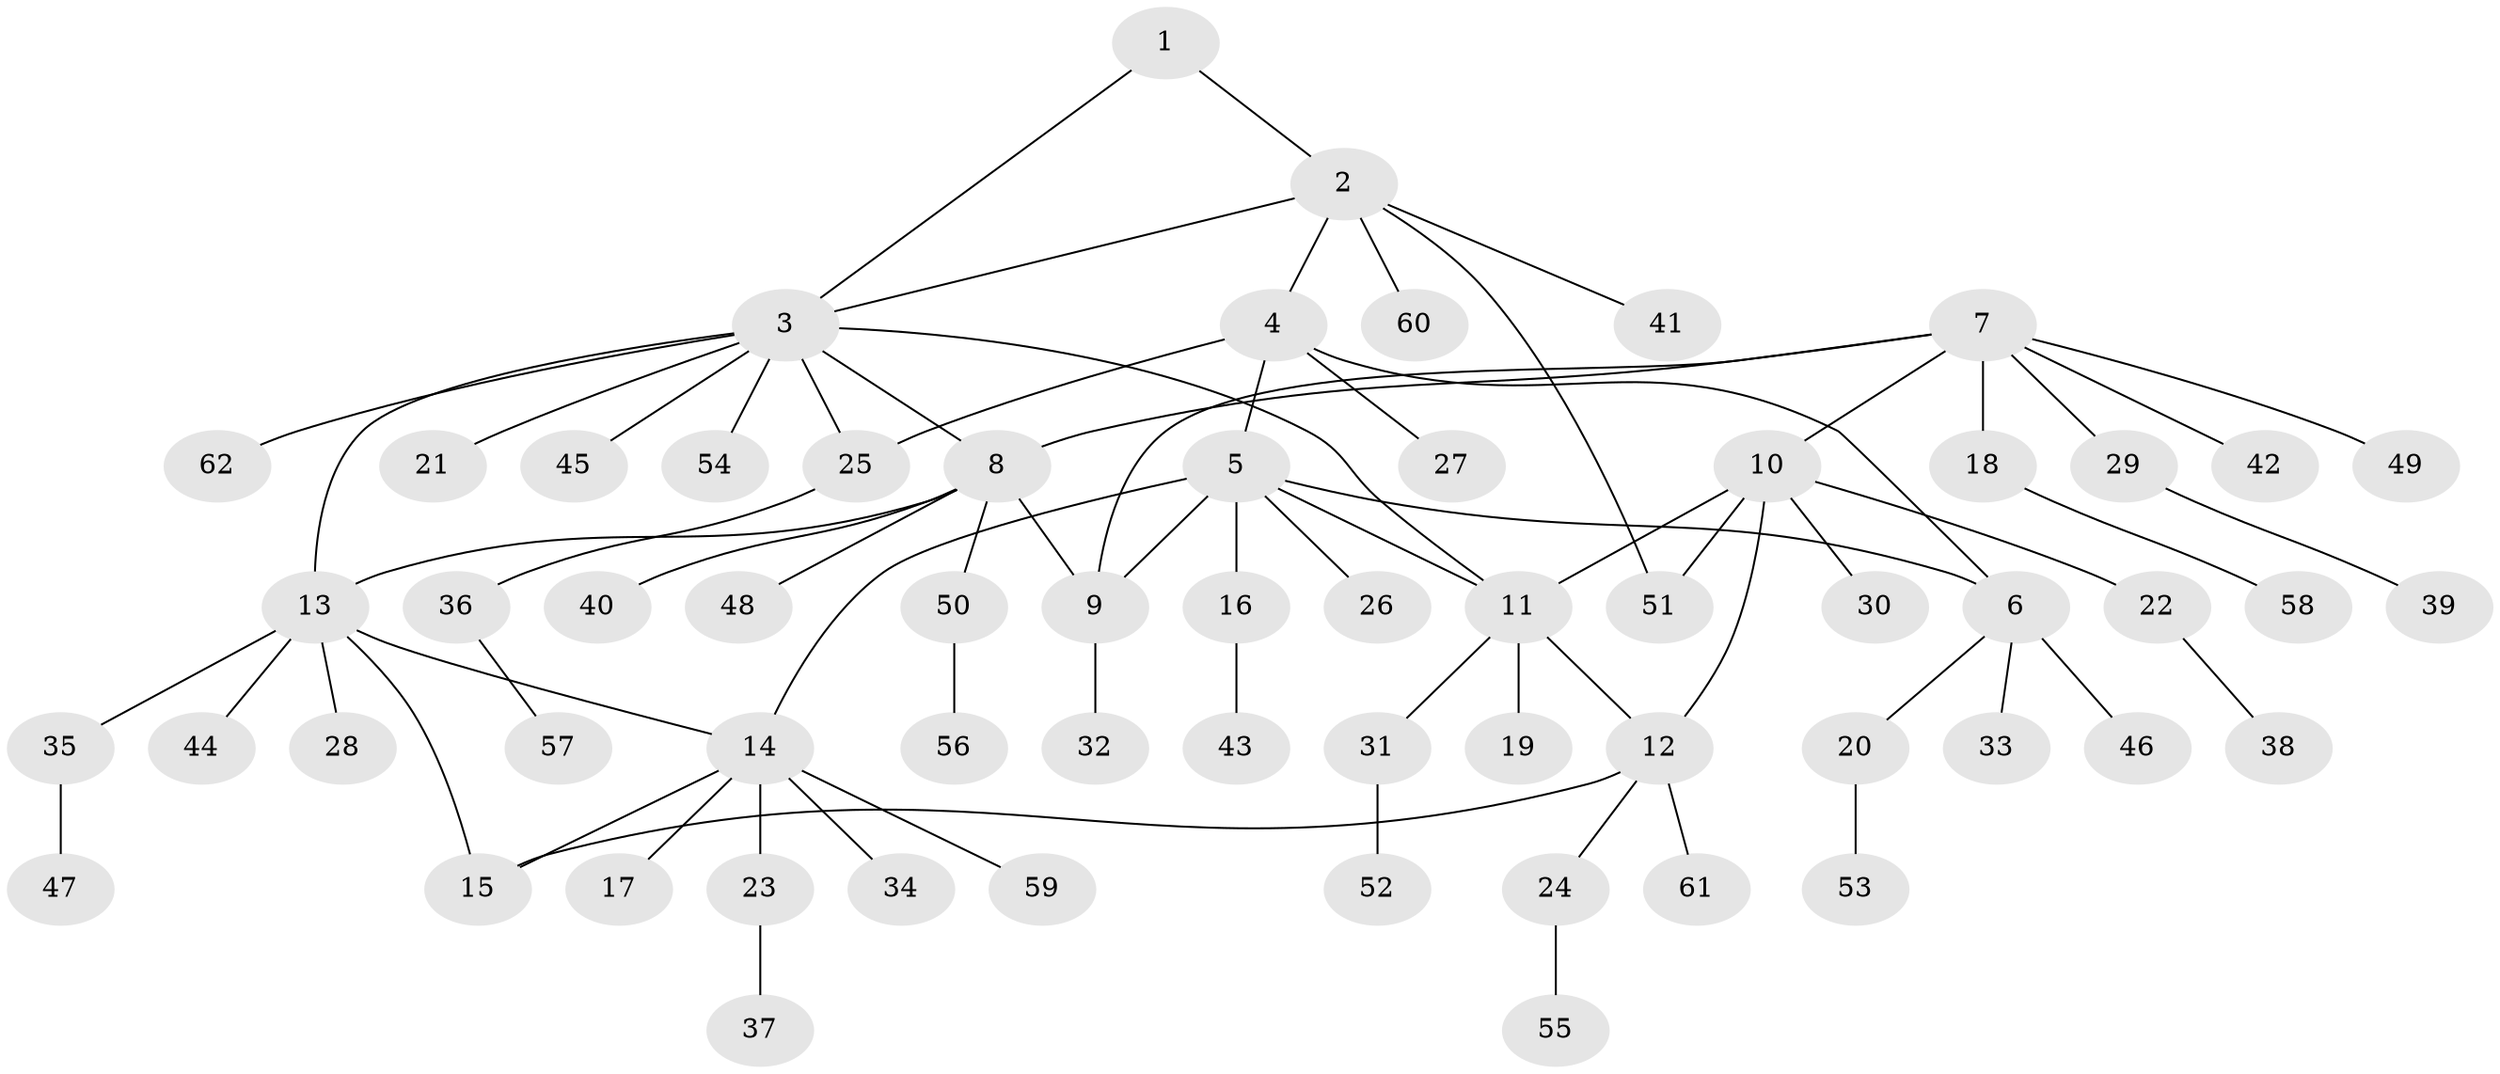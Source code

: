 // coarse degree distribution, {2: 0.06976744186046512, 5: 0.023255813953488372, 9: 0.023255813953488372, 6: 0.11627906976744186, 7: 0.046511627906976744, 4: 0.023255813953488372, 11: 0.023255813953488372, 1: 0.6744186046511628}
// Generated by graph-tools (version 1.1) at 2025/42/03/06/25 10:42:11]
// undirected, 62 vertices, 74 edges
graph export_dot {
graph [start="1"]
  node [color=gray90,style=filled];
  1;
  2;
  3;
  4;
  5;
  6;
  7;
  8;
  9;
  10;
  11;
  12;
  13;
  14;
  15;
  16;
  17;
  18;
  19;
  20;
  21;
  22;
  23;
  24;
  25;
  26;
  27;
  28;
  29;
  30;
  31;
  32;
  33;
  34;
  35;
  36;
  37;
  38;
  39;
  40;
  41;
  42;
  43;
  44;
  45;
  46;
  47;
  48;
  49;
  50;
  51;
  52;
  53;
  54;
  55;
  56;
  57;
  58;
  59;
  60;
  61;
  62;
  1 -- 2;
  1 -- 3;
  2 -- 3;
  2 -- 4;
  2 -- 41;
  2 -- 51;
  2 -- 60;
  3 -- 8;
  3 -- 11;
  3 -- 13;
  3 -- 21;
  3 -- 25;
  3 -- 45;
  3 -- 54;
  3 -- 62;
  4 -- 5;
  4 -- 6;
  4 -- 25;
  4 -- 27;
  5 -- 6;
  5 -- 9;
  5 -- 11;
  5 -- 14;
  5 -- 16;
  5 -- 26;
  6 -- 20;
  6 -- 33;
  6 -- 46;
  7 -- 8;
  7 -- 9;
  7 -- 10;
  7 -- 18;
  7 -- 29;
  7 -- 42;
  7 -- 49;
  8 -- 9;
  8 -- 13;
  8 -- 40;
  8 -- 48;
  8 -- 50;
  9 -- 32;
  10 -- 11;
  10 -- 12;
  10 -- 22;
  10 -- 30;
  10 -- 51;
  11 -- 12;
  11 -- 19;
  11 -- 31;
  12 -- 15;
  12 -- 24;
  12 -- 61;
  13 -- 14;
  13 -- 15;
  13 -- 28;
  13 -- 35;
  13 -- 44;
  14 -- 15;
  14 -- 17;
  14 -- 23;
  14 -- 34;
  14 -- 59;
  16 -- 43;
  18 -- 58;
  20 -- 53;
  22 -- 38;
  23 -- 37;
  24 -- 55;
  25 -- 36;
  29 -- 39;
  31 -- 52;
  35 -- 47;
  36 -- 57;
  50 -- 56;
}
